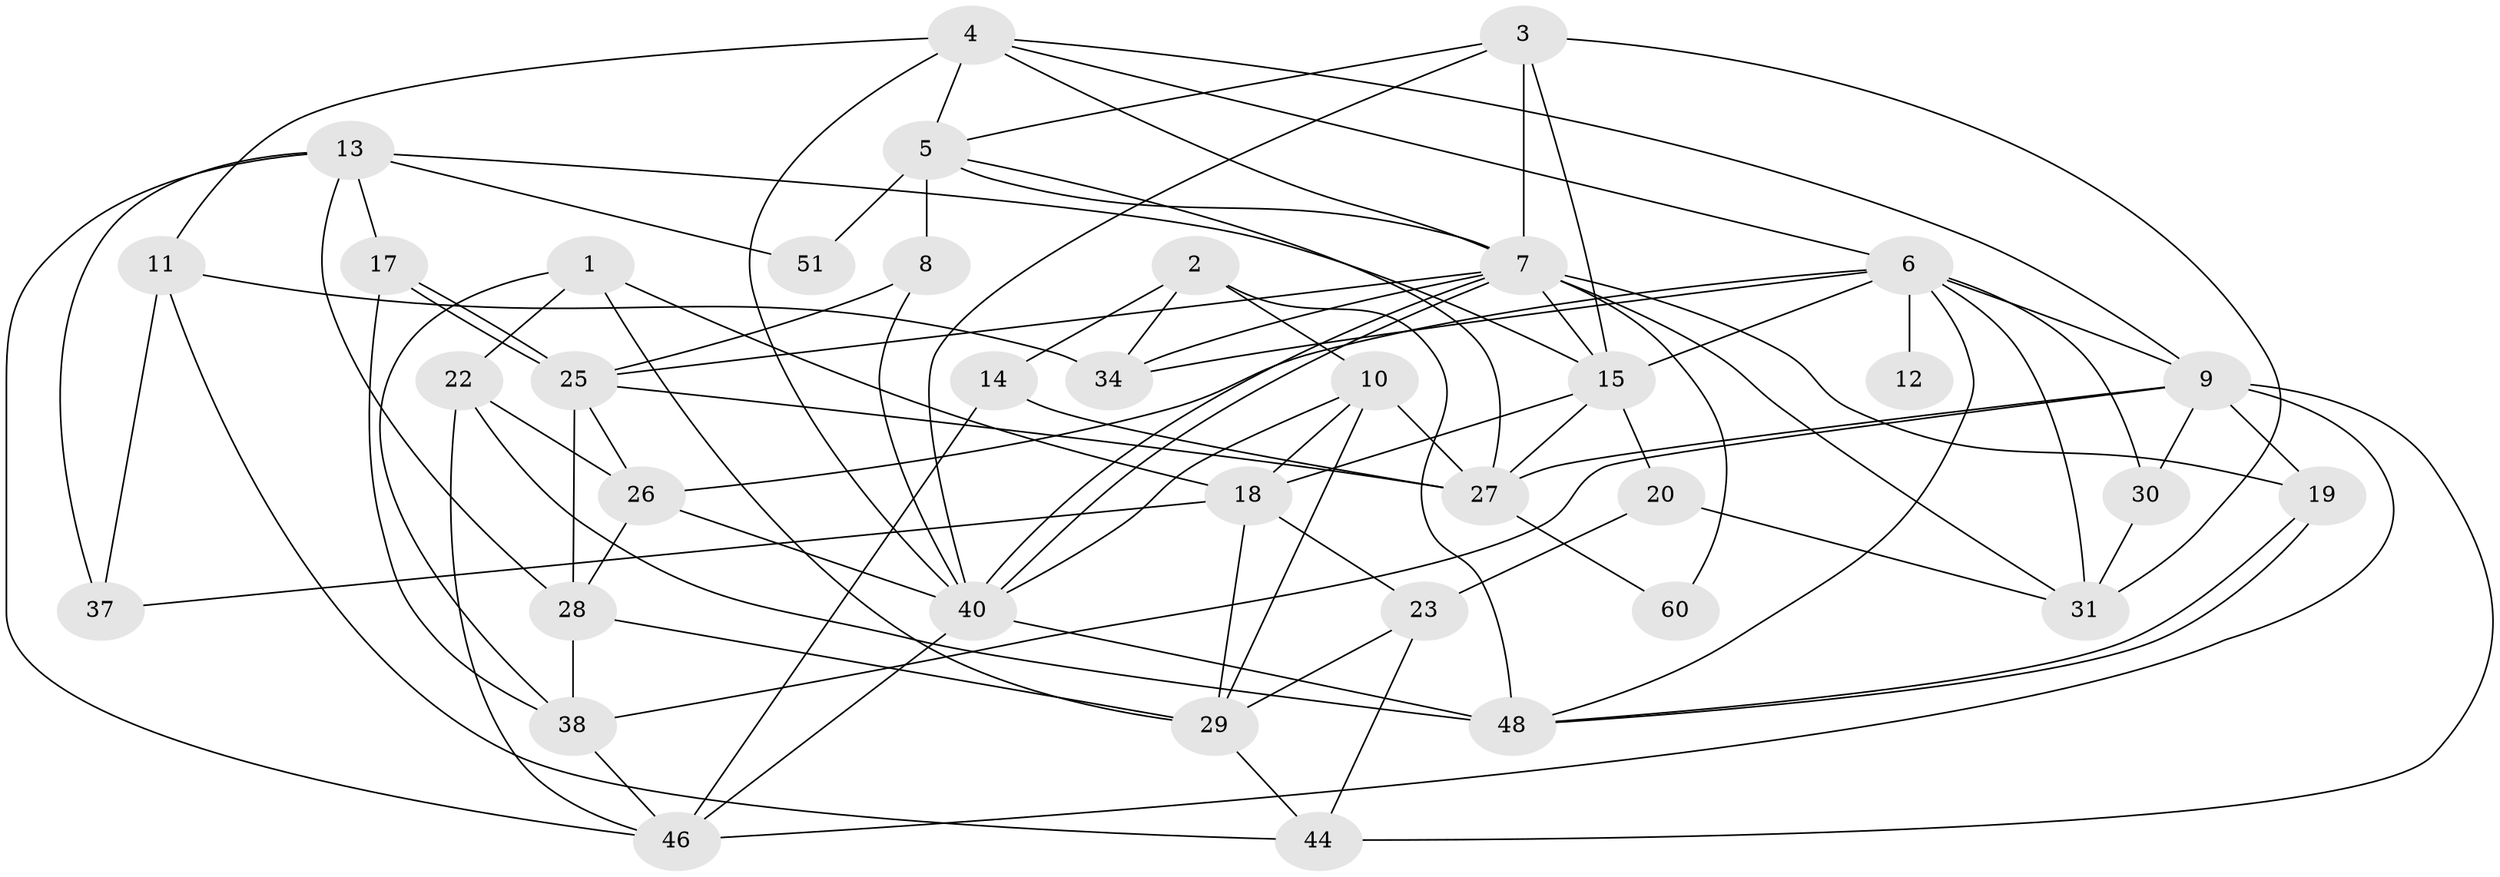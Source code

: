 // original degree distribution, {4: 0.20967741935483872, 2: 0.11290322580645161, 3: 0.3548387096774194, 5: 0.1935483870967742, 9: 0.016129032258064516, 10: 0.016129032258064516, 6: 0.08064516129032258, 7: 0.016129032258064516}
// Generated by graph-tools (version 1.1) at 2025/42/03/06/25 10:42:00]
// undirected, 37 vertices, 93 edges
graph export_dot {
graph [start="1"]
  node [color=gray90,style=filled];
  1;
  2 [super="+24"];
  3 [super="+54"];
  4 [super="+55"];
  5 [super="+43"];
  6 [super="+45"];
  7 [super="+50"];
  8;
  9 [super="+62"];
  10 [super="+21"];
  11 [super="+39"];
  12;
  13 [super="+16"];
  14;
  15 [super="+41"];
  17;
  18 [super="+32"];
  19;
  20;
  22 [super="+61"];
  23 [super="+33"];
  25 [super="+56"];
  26;
  27 [super="+59"];
  28 [super="+36"];
  29 [super="+49"];
  30;
  31 [super="+35"];
  34 [super="+42"];
  37;
  38 [super="+47"];
  40 [super="+52"];
  44 [super="+57"];
  46 [super="+58"];
  48 [super="+53"];
  51;
  60;
  1 -- 38;
  1 -- 18;
  1 -- 22;
  1 -- 29;
  2 -- 10;
  2 -- 48;
  2 -- 34;
  2 -- 14;
  3 -- 5;
  3 -- 15;
  3 -- 40;
  3 -- 31;
  3 -- 7;
  4 -- 7;
  4 -- 9;
  4 -- 5;
  4 -- 6;
  4 -- 11;
  4 -- 40;
  5 -- 7;
  5 -- 51;
  5 -- 8;
  5 -- 27;
  6 -- 12 [weight=2];
  6 -- 15 [weight=2];
  6 -- 26;
  6 -- 30;
  6 -- 9;
  6 -- 48;
  6 -- 34;
  6 -- 31;
  7 -- 40;
  7 -- 40;
  7 -- 34;
  7 -- 60;
  7 -- 15;
  7 -- 25;
  7 -- 19;
  7 -- 31;
  8 -- 25;
  8 -- 40;
  9 -- 19;
  9 -- 44;
  9 -- 30;
  9 -- 46;
  9 -- 27;
  9 -- 38;
  10 -- 18 [weight=2];
  10 -- 27;
  10 -- 40;
  10 -- 29;
  11 -- 44;
  11 -- 34;
  11 -- 37;
  13 -- 37;
  13 -- 17;
  13 -- 51;
  13 -- 28;
  13 -- 46;
  13 -- 15;
  14 -- 27;
  14 -- 46;
  15 -- 20;
  15 -- 18;
  15 -- 27;
  17 -- 25;
  17 -- 25;
  17 -- 38;
  18 -- 37;
  18 -- 29 [weight=2];
  18 -- 23;
  19 -- 48;
  19 -- 48;
  20 -- 23;
  20 -- 31;
  22 -- 48 [weight=2];
  22 -- 46;
  22 -- 26;
  23 -- 29;
  23 -- 44;
  25 -- 27;
  25 -- 26;
  25 -- 28;
  26 -- 40;
  26 -- 28;
  27 -- 60;
  28 -- 29;
  28 -- 38 [weight=2];
  29 -- 44;
  30 -- 31;
  38 -- 46;
  40 -- 48;
  40 -- 46;
}
